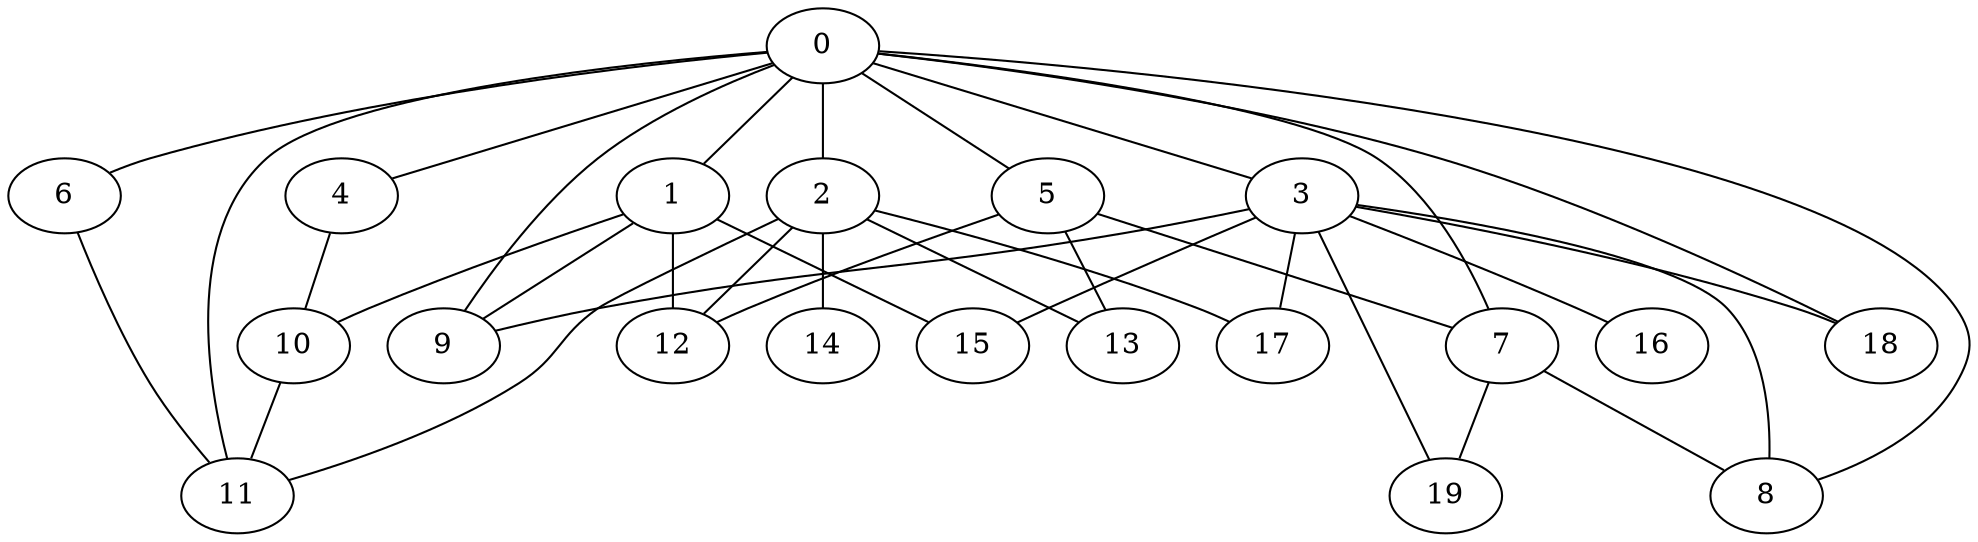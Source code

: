 
graph graphname {
    0 -- 1
0 -- 2
0 -- 3
0 -- 4
0 -- 5
0 -- 6
0 -- 7
0 -- 8
0 -- 9
0 -- 18
0 -- 11
1 -- 10
1 -- 12
1 -- 15
1 -- 9
2 -- 11
2 -- 12
2 -- 13
2 -- 14
2 -- 17
3 -- 15
3 -- 16
3 -- 17
3 -- 18
3 -- 19
3 -- 8
3 -- 9
4 -- 10
5 -- 13
5 -- 12
5 -- 7
6 -- 11
7 -- 19
7 -- 8
10 -- 11

}
